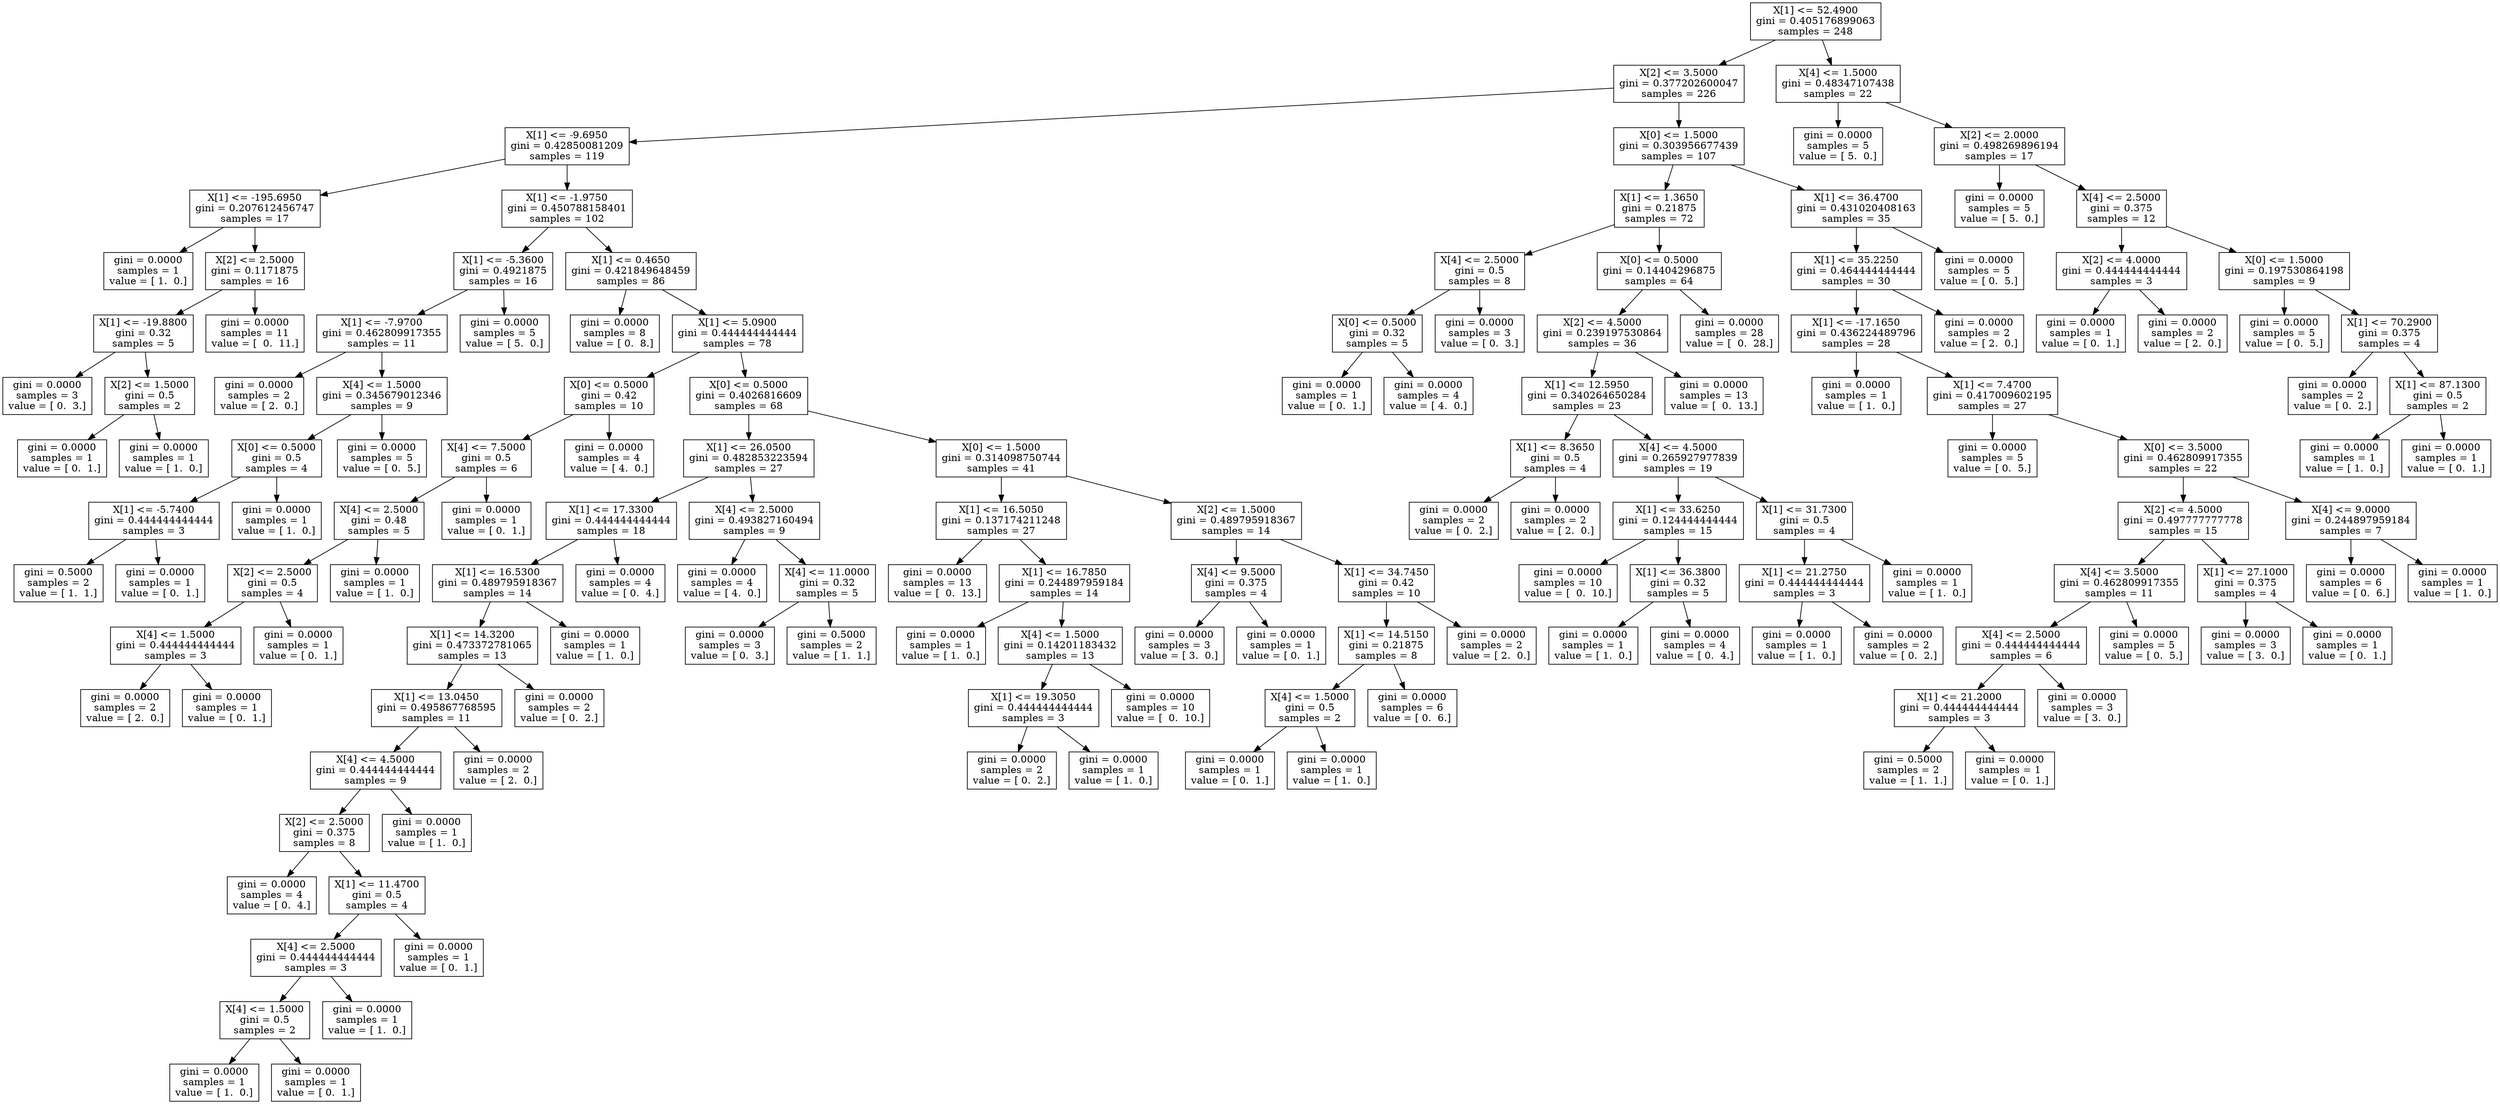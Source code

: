 digraph Tree {
0 [label="X[1] <= 52.4900\ngini = 0.405176899063\nsamples = 248", shape="box"] ;
1 [label="X[2] <= 3.5000\ngini = 0.377202600047\nsamples = 226", shape="box"] ;
0 -> 1 ;
2 [label="X[1] <= -9.6950\ngini = 0.42850081209\nsamples = 119", shape="box"] ;
1 -> 2 ;
3 [label="X[1] <= -195.6950\ngini = 0.207612456747\nsamples = 17", shape="box"] ;
2 -> 3 ;
4 [label="gini = 0.0000\nsamples = 1\nvalue = [ 1.  0.]", shape="box"] ;
3 -> 4 ;
5 [label="X[2] <= 2.5000\ngini = 0.1171875\nsamples = 16", shape="box"] ;
3 -> 5 ;
6 [label="X[1] <= -19.8800\ngini = 0.32\nsamples = 5", shape="box"] ;
5 -> 6 ;
7 [label="gini = 0.0000\nsamples = 3\nvalue = [ 0.  3.]", shape="box"] ;
6 -> 7 ;
8 [label="X[2] <= 1.5000\ngini = 0.5\nsamples = 2", shape="box"] ;
6 -> 8 ;
9 [label="gini = 0.0000\nsamples = 1\nvalue = [ 0.  1.]", shape="box"] ;
8 -> 9 ;
10 [label="gini = 0.0000\nsamples = 1\nvalue = [ 1.  0.]", shape="box"] ;
8 -> 10 ;
11 [label="gini = 0.0000\nsamples = 11\nvalue = [  0.  11.]", shape="box"] ;
5 -> 11 ;
12 [label="X[1] <= -1.9750\ngini = 0.450788158401\nsamples = 102", shape="box"] ;
2 -> 12 ;
13 [label="X[1] <= -5.3600\ngini = 0.4921875\nsamples = 16", shape="box"] ;
12 -> 13 ;
14 [label="X[1] <= -7.9700\ngini = 0.462809917355\nsamples = 11", shape="box"] ;
13 -> 14 ;
15 [label="gini = 0.0000\nsamples = 2\nvalue = [ 2.  0.]", shape="box"] ;
14 -> 15 ;
16 [label="X[4] <= 1.5000\ngini = 0.345679012346\nsamples = 9", shape="box"] ;
14 -> 16 ;
17 [label="X[0] <= 0.5000\ngini = 0.5\nsamples = 4", shape="box"] ;
16 -> 17 ;
18 [label="X[1] <= -5.7400\ngini = 0.444444444444\nsamples = 3", shape="box"] ;
17 -> 18 ;
19 [label="gini = 0.5000\nsamples = 2\nvalue = [ 1.  1.]", shape="box"] ;
18 -> 19 ;
20 [label="gini = 0.0000\nsamples = 1\nvalue = [ 0.  1.]", shape="box"] ;
18 -> 20 ;
21 [label="gini = 0.0000\nsamples = 1\nvalue = [ 1.  0.]", shape="box"] ;
17 -> 21 ;
22 [label="gini = 0.0000\nsamples = 5\nvalue = [ 0.  5.]", shape="box"] ;
16 -> 22 ;
23 [label="gini = 0.0000\nsamples = 5\nvalue = [ 5.  0.]", shape="box"] ;
13 -> 23 ;
24 [label="X[1] <= 0.4650\ngini = 0.421849648459\nsamples = 86", shape="box"] ;
12 -> 24 ;
25 [label="gini = 0.0000\nsamples = 8\nvalue = [ 0.  8.]", shape="box"] ;
24 -> 25 ;
26 [label="X[1] <= 5.0900\ngini = 0.444444444444\nsamples = 78", shape="box"] ;
24 -> 26 ;
27 [label="X[0] <= 0.5000\ngini = 0.42\nsamples = 10", shape="box"] ;
26 -> 27 ;
28 [label="X[4] <= 7.5000\ngini = 0.5\nsamples = 6", shape="box"] ;
27 -> 28 ;
29 [label="X[4] <= 2.5000\ngini = 0.48\nsamples = 5", shape="box"] ;
28 -> 29 ;
30 [label="X[2] <= 2.5000\ngini = 0.5\nsamples = 4", shape="box"] ;
29 -> 30 ;
31 [label="X[4] <= 1.5000\ngini = 0.444444444444\nsamples = 3", shape="box"] ;
30 -> 31 ;
32 [label="gini = 0.0000\nsamples = 2\nvalue = [ 2.  0.]", shape="box"] ;
31 -> 32 ;
33 [label="gini = 0.0000\nsamples = 1\nvalue = [ 0.  1.]", shape="box"] ;
31 -> 33 ;
34 [label="gini = 0.0000\nsamples = 1\nvalue = [ 0.  1.]", shape="box"] ;
30 -> 34 ;
35 [label="gini = 0.0000\nsamples = 1\nvalue = [ 1.  0.]", shape="box"] ;
29 -> 35 ;
36 [label="gini = 0.0000\nsamples = 1\nvalue = [ 0.  1.]", shape="box"] ;
28 -> 36 ;
37 [label="gini = 0.0000\nsamples = 4\nvalue = [ 4.  0.]", shape="box"] ;
27 -> 37 ;
38 [label="X[0] <= 0.5000\ngini = 0.4026816609\nsamples = 68", shape="box"] ;
26 -> 38 ;
39 [label="X[1] <= 26.0500\ngini = 0.482853223594\nsamples = 27", shape="box"] ;
38 -> 39 ;
40 [label="X[1] <= 17.3300\ngini = 0.444444444444\nsamples = 18", shape="box"] ;
39 -> 40 ;
41 [label="X[1] <= 16.5300\ngini = 0.489795918367\nsamples = 14", shape="box"] ;
40 -> 41 ;
42 [label="X[1] <= 14.3200\ngini = 0.473372781065\nsamples = 13", shape="box"] ;
41 -> 42 ;
43 [label="X[1] <= 13.0450\ngini = 0.495867768595\nsamples = 11", shape="box"] ;
42 -> 43 ;
44 [label="X[4] <= 4.5000\ngini = 0.444444444444\nsamples = 9", shape="box"] ;
43 -> 44 ;
45 [label="X[2] <= 2.5000\ngini = 0.375\nsamples = 8", shape="box"] ;
44 -> 45 ;
46 [label="gini = 0.0000\nsamples = 4\nvalue = [ 0.  4.]", shape="box"] ;
45 -> 46 ;
47 [label="X[1] <= 11.4700\ngini = 0.5\nsamples = 4", shape="box"] ;
45 -> 47 ;
48 [label="X[4] <= 2.5000\ngini = 0.444444444444\nsamples = 3", shape="box"] ;
47 -> 48 ;
49 [label="X[4] <= 1.5000\ngini = 0.5\nsamples = 2", shape="box"] ;
48 -> 49 ;
50 [label="gini = 0.0000\nsamples = 1\nvalue = [ 1.  0.]", shape="box"] ;
49 -> 50 ;
51 [label="gini = 0.0000\nsamples = 1\nvalue = [ 0.  1.]", shape="box"] ;
49 -> 51 ;
52 [label="gini = 0.0000\nsamples = 1\nvalue = [ 1.  0.]", shape="box"] ;
48 -> 52 ;
53 [label="gini = 0.0000\nsamples = 1\nvalue = [ 0.  1.]", shape="box"] ;
47 -> 53 ;
54 [label="gini = 0.0000\nsamples = 1\nvalue = [ 1.  0.]", shape="box"] ;
44 -> 54 ;
55 [label="gini = 0.0000\nsamples = 2\nvalue = [ 2.  0.]", shape="box"] ;
43 -> 55 ;
56 [label="gini = 0.0000\nsamples = 2\nvalue = [ 0.  2.]", shape="box"] ;
42 -> 56 ;
57 [label="gini = 0.0000\nsamples = 1\nvalue = [ 1.  0.]", shape="box"] ;
41 -> 57 ;
58 [label="gini = 0.0000\nsamples = 4\nvalue = [ 0.  4.]", shape="box"] ;
40 -> 58 ;
59 [label="X[4] <= 2.5000\ngini = 0.493827160494\nsamples = 9", shape="box"] ;
39 -> 59 ;
60 [label="gini = 0.0000\nsamples = 4\nvalue = [ 4.  0.]", shape="box"] ;
59 -> 60 ;
61 [label="X[4] <= 11.0000\ngini = 0.32\nsamples = 5", shape="box"] ;
59 -> 61 ;
62 [label="gini = 0.0000\nsamples = 3\nvalue = [ 0.  3.]", shape="box"] ;
61 -> 62 ;
63 [label="gini = 0.5000\nsamples = 2\nvalue = [ 1.  1.]", shape="box"] ;
61 -> 63 ;
64 [label="X[0] <= 1.5000\ngini = 0.314098750744\nsamples = 41", shape="box"] ;
38 -> 64 ;
65 [label="X[1] <= 16.5050\ngini = 0.137174211248\nsamples = 27", shape="box"] ;
64 -> 65 ;
66 [label="gini = 0.0000\nsamples = 13\nvalue = [  0.  13.]", shape="box"] ;
65 -> 66 ;
67 [label="X[1] <= 16.7850\ngini = 0.244897959184\nsamples = 14", shape="box"] ;
65 -> 67 ;
68 [label="gini = 0.0000\nsamples = 1\nvalue = [ 1.  0.]", shape="box"] ;
67 -> 68 ;
69 [label="X[4] <= 1.5000\ngini = 0.14201183432\nsamples = 13", shape="box"] ;
67 -> 69 ;
70 [label="X[1] <= 19.3050\ngini = 0.444444444444\nsamples = 3", shape="box"] ;
69 -> 70 ;
71 [label="gini = 0.0000\nsamples = 2\nvalue = [ 0.  2.]", shape="box"] ;
70 -> 71 ;
72 [label="gini = 0.0000\nsamples = 1\nvalue = [ 1.  0.]", shape="box"] ;
70 -> 72 ;
73 [label="gini = 0.0000\nsamples = 10\nvalue = [  0.  10.]", shape="box"] ;
69 -> 73 ;
74 [label="X[2] <= 1.5000\ngini = 0.489795918367\nsamples = 14", shape="box"] ;
64 -> 74 ;
75 [label="X[4] <= 9.5000\ngini = 0.375\nsamples = 4", shape="box"] ;
74 -> 75 ;
76 [label="gini = 0.0000\nsamples = 3\nvalue = [ 3.  0.]", shape="box"] ;
75 -> 76 ;
77 [label="gini = 0.0000\nsamples = 1\nvalue = [ 0.  1.]", shape="box"] ;
75 -> 77 ;
78 [label="X[1] <= 34.7450\ngini = 0.42\nsamples = 10", shape="box"] ;
74 -> 78 ;
79 [label="X[1] <= 14.5150\ngini = 0.21875\nsamples = 8", shape="box"] ;
78 -> 79 ;
80 [label="X[4] <= 1.5000\ngini = 0.5\nsamples = 2", shape="box"] ;
79 -> 80 ;
81 [label="gini = 0.0000\nsamples = 1\nvalue = [ 0.  1.]", shape="box"] ;
80 -> 81 ;
82 [label="gini = 0.0000\nsamples = 1\nvalue = [ 1.  0.]", shape="box"] ;
80 -> 82 ;
83 [label="gini = 0.0000\nsamples = 6\nvalue = [ 0.  6.]", shape="box"] ;
79 -> 83 ;
84 [label="gini = 0.0000\nsamples = 2\nvalue = [ 2.  0.]", shape="box"] ;
78 -> 84 ;
85 [label="X[0] <= 1.5000\ngini = 0.303956677439\nsamples = 107", shape="box"] ;
1 -> 85 ;
86 [label="X[1] <= 1.3650\ngini = 0.21875\nsamples = 72", shape="box"] ;
85 -> 86 ;
87 [label="X[4] <= 2.5000\ngini = 0.5\nsamples = 8", shape="box"] ;
86 -> 87 ;
88 [label="X[0] <= 0.5000\ngini = 0.32\nsamples = 5", shape="box"] ;
87 -> 88 ;
89 [label="gini = 0.0000\nsamples = 1\nvalue = [ 0.  1.]", shape="box"] ;
88 -> 89 ;
90 [label="gini = 0.0000\nsamples = 4\nvalue = [ 4.  0.]", shape="box"] ;
88 -> 90 ;
91 [label="gini = 0.0000\nsamples = 3\nvalue = [ 0.  3.]", shape="box"] ;
87 -> 91 ;
92 [label="X[0] <= 0.5000\ngini = 0.14404296875\nsamples = 64", shape="box"] ;
86 -> 92 ;
93 [label="X[2] <= 4.5000\ngini = 0.239197530864\nsamples = 36", shape="box"] ;
92 -> 93 ;
94 [label="X[1] <= 12.5950\ngini = 0.340264650284\nsamples = 23", shape="box"] ;
93 -> 94 ;
95 [label="X[1] <= 8.3650\ngini = 0.5\nsamples = 4", shape="box"] ;
94 -> 95 ;
96 [label="gini = 0.0000\nsamples = 2\nvalue = [ 0.  2.]", shape="box"] ;
95 -> 96 ;
97 [label="gini = 0.0000\nsamples = 2\nvalue = [ 2.  0.]", shape="box"] ;
95 -> 97 ;
98 [label="X[4] <= 4.5000\ngini = 0.265927977839\nsamples = 19", shape="box"] ;
94 -> 98 ;
99 [label="X[1] <= 33.6250\ngini = 0.124444444444\nsamples = 15", shape="box"] ;
98 -> 99 ;
100 [label="gini = 0.0000\nsamples = 10\nvalue = [  0.  10.]", shape="box"] ;
99 -> 100 ;
101 [label="X[1] <= 36.3800\ngini = 0.32\nsamples = 5", shape="box"] ;
99 -> 101 ;
102 [label="gini = 0.0000\nsamples = 1\nvalue = [ 1.  0.]", shape="box"] ;
101 -> 102 ;
103 [label="gini = 0.0000\nsamples = 4\nvalue = [ 0.  4.]", shape="box"] ;
101 -> 103 ;
104 [label="X[1] <= 31.7300\ngini = 0.5\nsamples = 4", shape="box"] ;
98 -> 104 ;
105 [label="X[1] <= 21.2750\ngini = 0.444444444444\nsamples = 3", shape="box"] ;
104 -> 105 ;
106 [label="gini = 0.0000\nsamples = 1\nvalue = [ 1.  0.]", shape="box"] ;
105 -> 106 ;
107 [label="gini = 0.0000\nsamples = 2\nvalue = [ 0.  2.]", shape="box"] ;
105 -> 107 ;
108 [label="gini = 0.0000\nsamples = 1\nvalue = [ 1.  0.]", shape="box"] ;
104 -> 108 ;
109 [label="gini = 0.0000\nsamples = 13\nvalue = [  0.  13.]", shape="box"] ;
93 -> 109 ;
110 [label="gini = 0.0000\nsamples = 28\nvalue = [  0.  28.]", shape="box"] ;
92 -> 110 ;
111 [label="X[1] <= 36.4700\ngini = 0.431020408163\nsamples = 35", shape="box"] ;
85 -> 111 ;
112 [label="X[1] <= 35.2250\ngini = 0.464444444444\nsamples = 30", shape="box"] ;
111 -> 112 ;
113 [label="X[1] <= -17.1650\ngini = 0.436224489796\nsamples = 28", shape="box"] ;
112 -> 113 ;
114 [label="gini = 0.0000\nsamples = 1\nvalue = [ 1.  0.]", shape="box"] ;
113 -> 114 ;
115 [label="X[1] <= 7.4700\ngini = 0.417009602195\nsamples = 27", shape="box"] ;
113 -> 115 ;
116 [label="gini = 0.0000\nsamples = 5\nvalue = [ 0.  5.]", shape="box"] ;
115 -> 116 ;
117 [label="X[0] <= 3.5000\ngini = 0.462809917355\nsamples = 22", shape="box"] ;
115 -> 117 ;
118 [label="X[2] <= 4.5000\ngini = 0.497777777778\nsamples = 15", shape="box"] ;
117 -> 118 ;
119 [label="X[4] <= 3.5000\ngini = 0.462809917355\nsamples = 11", shape="box"] ;
118 -> 119 ;
120 [label="X[4] <= 2.5000\ngini = 0.444444444444\nsamples = 6", shape="box"] ;
119 -> 120 ;
121 [label="X[1] <= 21.2000\ngini = 0.444444444444\nsamples = 3", shape="box"] ;
120 -> 121 ;
122 [label="gini = 0.5000\nsamples = 2\nvalue = [ 1.  1.]", shape="box"] ;
121 -> 122 ;
123 [label="gini = 0.0000\nsamples = 1\nvalue = [ 0.  1.]", shape="box"] ;
121 -> 123 ;
124 [label="gini = 0.0000\nsamples = 3\nvalue = [ 3.  0.]", shape="box"] ;
120 -> 124 ;
125 [label="gini = 0.0000\nsamples = 5\nvalue = [ 0.  5.]", shape="box"] ;
119 -> 125 ;
126 [label="X[1] <= 27.1000\ngini = 0.375\nsamples = 4", shape="box"] ;
118 -> 126 ;
127 [label="gini = 0.0000\nsamples = 3\nvalue = [ 3.  0.]", shape="box"] ;
126 -> 127 ;
128 [label="gini = 0.0000\nsamples = 1\nvalue = [ 0.  1.]", shape="box"] ;
126 -> 128 ;
129 [label="X[4] <= 9.0000\ngini = 0.244897959184\nsamples = 7", shape="box"] ;
117 -> 129 ;
130 [label="gini = 0.0000\nsamples = 6\nvalue = [ 0.  6.]", shape="box"] ;
129 -> 130 ;
131 [label="gini = 0.0000\nsamples = 1\nvalue = [ 1.  0.]", shape="box"] ;
129 -> 131 ;
132 [label="gini = 0.0000\nsamples = 2\nvalue = [ 2.  0.]", shape="box"] ;
112 -> 132 ;
133 [label="gini = 0.0000\nsamples = 5\nvalue = [ 0.  5.]", shape="box"] ;
111 -> 133 ;
134 [label="X[4] <= 1.5000\ngini = 0.48347107438\nsamples = 22", shape="box"] ;
0 -> 134 ;
135 [label="gini = 0.0000\nsamples = 5\nvalue = [ 5.  0.]", shape="box"] ;
134 -> 135 ;
136 [label="X[2] <= 2.0000\ngini = 0.498269896194\nsamples = 17", shape="box"] ;
134 -> 136 ;
137 [label="gini = 0.0000\nsamples = 5\nvalue = [ 5.  0.]", shape="box"] ;
136 -> 137 ;
138 [label="X[4] <= 2.5000\ngini = 0.375\nsamples = 12", shape="box"] ;
136 -> 138 ;
139 [label="X[2] <= 4.0000\ngini = 0.444444444444\nsamples = 3", shape="box"] ;
138 -> 139 ;
140 [label="gini = 0.0000\nsamples = 1\nvalue = [ 0.  1.]", shape="box"] ;
139 -> 140 ;
141 [label="gini = 0.0000\nsamples = 2\nvalue = [ 2.  0.]", shape="box"] ;
139 -> 141 ;
142 [label="X[0] <= 1.5000\ngini = 0.197530864198\nsamples = 9", shape="box"] ;
138 -> 142 ;
143 [label="gini = 0.0000\nsamples = 5\nvalue = [ 0.  5.]", shape="box"] ;
142 -> 143 ;
144 [label="X[1] <= 70.2900\ngini = 0.375\nsamples = 4", shape="box"] ;
142 -> 144 ;
145 [label="gini = 0.0000\nsamples = 2\nvalue = [ 0.  2.]", shape="box"] ;
144 -> 145 ;
146 [label="X[1] <= 87.1300\ngini = 0.5\nsamples = 2", shape="box"] ;
144 -> 146 ;
147 [label="gini = 0.0000\nsamples = 1\nvalue = [ 1.  0.]", shape="box"] ;
146 -> 147 ;
148 [label="gini = 0.0000\nsamples = 1\nvalue = [ 0.  1.]", shape="box"] ;
146 -> 148 ;
}